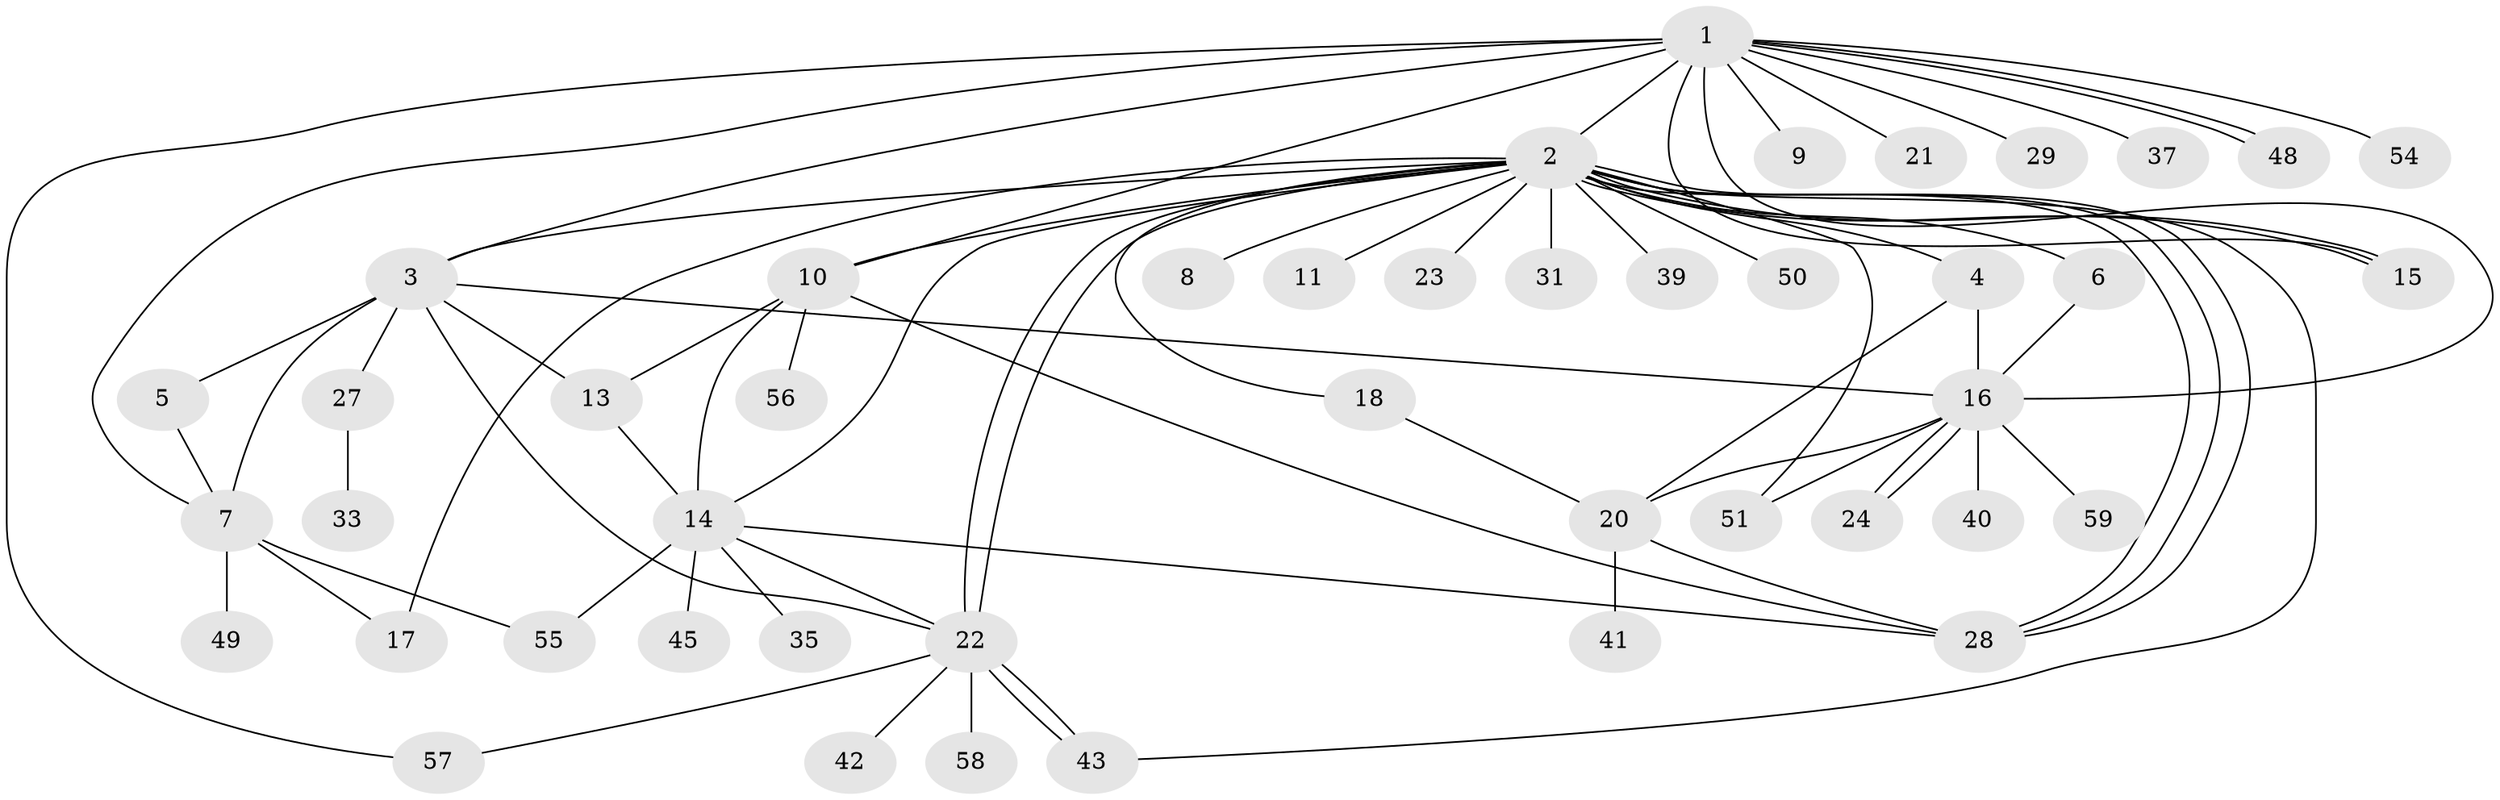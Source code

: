 // original degree distribution, {16: 0.016666666666666666, 25: 0.016666666666666666, 10: 0.03333333333333333, 3: 0.1, 2: 0.26666666666666666, 5: 0.016666666666666666, 1: 0.45, 7: 0.06666666666666667, 11: 0.016666666666666666, 6: 0.016666666666666666}
// Generated by graph-tools (version 1.1) at 2025/41/03/06/25 10:41:49]
// undirected, 45 vertices, 74 edges
graph export_dot {
graph [start="1"]
  node [color=gray90,style=filled];
  1 [super="+19"];
  2 [super="+60"];
  3 [super="+53"];
  4 [super="+32"];
  5;
  6;
  7 [super="+36"];
  8;
  9;
  10 [super="+12"];
  11;
  13 [super="+47"];
  14 [super="+26"];
  15;
  16 [super="+34"];
  17 [super="+52"];
  18;
  20 [super="+46"];
  21;
  22 [super="+25"];
  23 [super="+30"];
  24;
  27;
  28 [super="+38"];
  29;
  31;
  33;
  35;
  37;
  39;
  40 [super="+44"];
  41;
  42;
  43;
  45;
  48;
  49;
  50;
  51;
  54;
  55;
  56;
  57;
  58;
  59;
  1 -- 2;
  1 -- 3;
  1 -- 9;
  1 -- 10 [weight=2];
  1 -- 15;
  1 -- 16;
  1 -- 21;
  1 -- 29;
  1 -- 37;
  1 -- 48;
  1 -- 48;
  1 -- 54;
  1 -- 57;
  1 -- 7;
  2 -- 3;
  2 -- 4;
  2 -- 6;
  2 -- 8;
  2 -- 11;
  2 -- 14 [weight=2];
  2 -- 15;
  2 -- 15;
  2 -- 17;
  2 -- 18;
  2 -- 22;
  2 -- 22;
  2 -- 23;
  2 -- 28;
  2 -- 28;
  2 -- 28;
  2 -- 31;
  2 -- 39;
  2 -- 43;
  2 -- 50;
  2 -- 51;
  2 -- 10;
  3 -- 5;
  3 -- 7;
  3 -- 16;
  3 -- 22;
  3 -- 27;
  3 -- 13;
  4 -- 20;
  4 -- 16;
  5 -- 7;
  6 -- 16;
  7 -- 55;
  7 -- 49;
  7 -- 17;
  10 -- 13;
  10 -- 56;
  10 -- 28;
  10 -- 14 [weight=2];
  13 -- 14;
  14 -- 22;
  14 -- 35;
  14 -- 55;
  14 -- 45;
  14 -- 28;
  16 -- 20;
  16 -- 24;
  16 -- 24;
  16 -- 40;
  16 -- 51;
  16 -- 59;
  18 -- 20;
  20 -- 28;
  20 -- 41;
  22 -- 42;
  22 -- 43;
  22 -- 43;
  22 -- 57;
  22 -- 58;
  27 -- 33;
}
